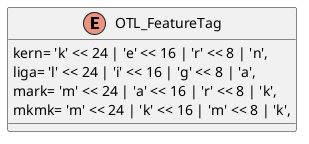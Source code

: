 @startuml
enum OTL_FeatureTag {
    kern= 'k' << 24 | 'e' << 16 | 'r' << 8 | 'n',
    liga= 'l' << 24 | 'i' << 16 | 'g' << 8 | 'a',
    mark= 'm' << 24 | 'a' << 16 | 'r' << 8 | 'k',
    mkmk= 'm' << 24 | 'k' << 16 | 'm' << 8 | 'k',
}
@enduml
